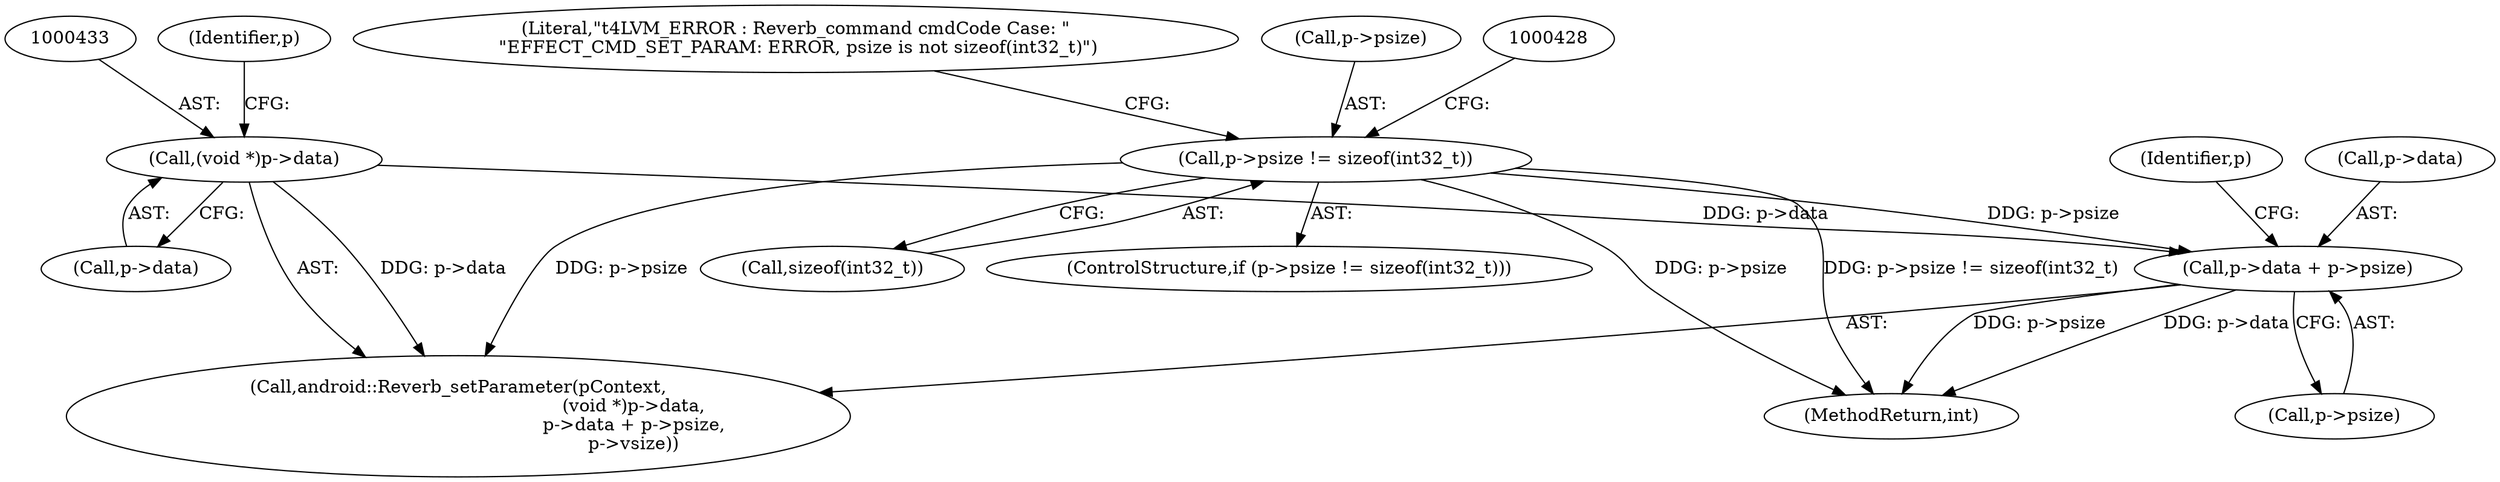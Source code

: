 digraph "0_Android_f490fc335772a9b14e78997486f4a572b0594c04_0@pointer" {
"1000437" [label="(Call,p->data + p->psize)"];
"1000432" [label="(Call,(void *)p->data)"];
"1000413" [label="(Call,p->psize != sizeof(int32_t))"];
"1000417" [label="(Call,sizeof(int32_t))"];
"1000445" [label="(Identifier,p)"];
"1000430" [label="(Call,android::Reverb_setParameter(pContext,\n                                                              (void *)p->data,\n                                                              p->data + p->psize,\n                                                              p->vsize))"];
"1000412" [label="(ControlStructure,if (p->psize != sizeof(int32_t)))"];
"1000438" [label="(Call,p->data)"];
"1000434" [label="(Call,p->data)"];
"1000421" [label="(Literal,\"\t4LVM_ERROR : Reverb_command cmdCode Case: \"\n \"EFFECT_CMD_SET_PARAM: ERROR, psize is not sizeof(int32_t)\")"];
"1000413" [label="(Call,p->psize != sizeof(int32_t))"];
"1000439" [label="(Identifier,p)"];
"1000432" [label="(Call,(void *)p->data)"];
"1000688" [label="(MethodReturn,int)"];
"1000441" [label="(Call,p->psize)"];
"1000437" [label="(Call,p->data + p->psize)"];
"1000414" [label="(Call,p->psize)"];
"1000437" -> "1000430"  [label="AST: "];
"1000437" -> "1000441"  [label="CFG: "];
"1000438" -> "1000437"  [label="AST: "];
"1000441" -> "1000437"  [label="AST: "];
"1000445" -> "1000437"  [label="CFG: "];
"1000437" -> "1000688"  [label="DDG: p->data"];
"1000437" -> "1000688"  [label="DDG: p->psize"];
"1000432" -> "1000437"  [label="DDG: p->data"];
"1000413" -> "1000437"  [label="DDG: p->psize"];
"1000432" -> "1000430"  [label="AST: "];
"1000432" -> "1000434"  [label="CFG: "];
"1000433" -> "1000432"  [label="AST: "];
"1000434" -> "1000432"  [label="AST: "];
"1000439" -> "1000432"  [label="CFG: "];
"1000432" -> "1000430"  [label="DDG: p->data"];
"1000413" -> "1000412"  [label="AST: "];
"1000413" -> "1000417"  [label="CFG: "];
"1000414" -> "1000413"  [label="AST: "];
"1000417" -> "1000413"  [label="AST: "];
"1000421" -> "1000413"  [label="CFG: "];
"1000428" -> "1000413"  [label="CFG: "];
"1000413" -> "1000688"  [label="DDG: p->psize"];
"1000413" -> "1000688"  [label="DDG: p->psize != sizeof(int32_t)"];
"1000413" -> "1000430"  [label="DDG: p->psize"];
}
